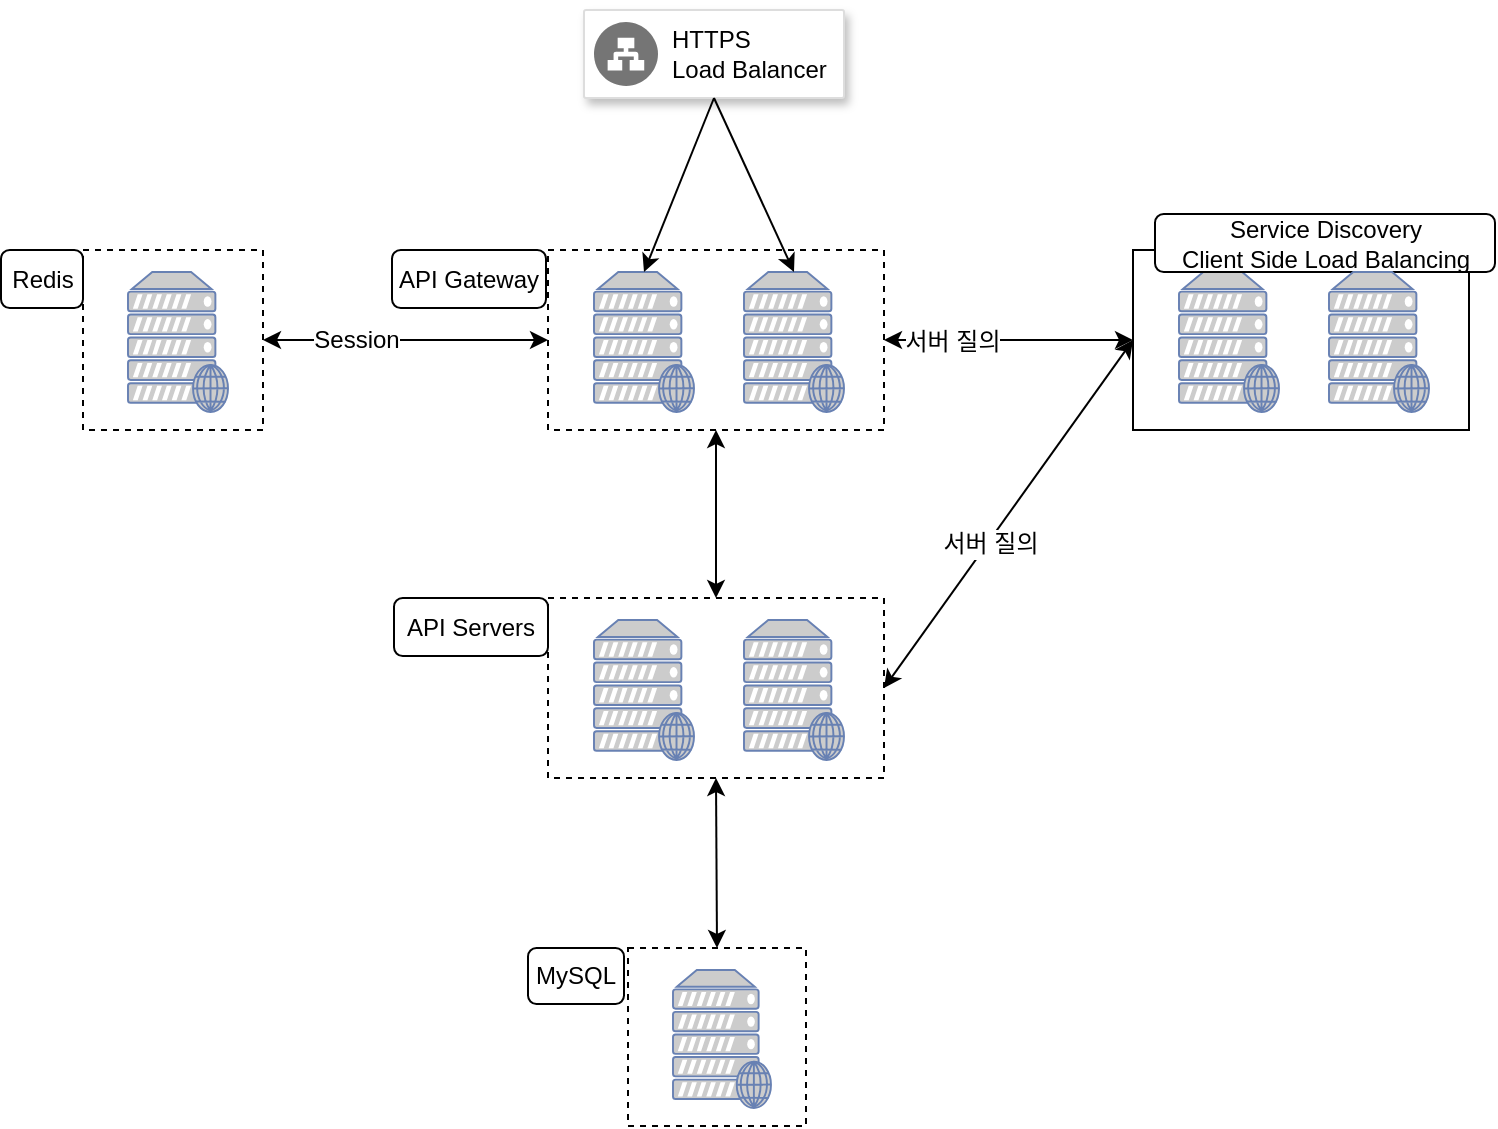 <mxfile version="11.2.8" type="github" pages="1"><diagram id="opWKcaCTzpE7Nhwgd2wz" name="Page-1"><mxGraphModel dx="1008" dy="531" grid="1" gridSize="10" guides="1" tooltips="1" connect="1" arrows="1" fold="1" page="1" pageScale="1" pageWidth="827" pageHeight="1169" math="0" shadow="0"><root><mxCell id="0"/><mxCell id="1" parent="0"/><mxCell id="PzFYDr_OStBES6LdzA0i-1" value="" style="strokeColor=#dddddd;fillColor=#ffffff;shadow=1;strokeWidth=1;rounded=1;absoluteArcSize=1;arcSize=2;" vertex="1" parent="1"><mxGeometry x="305" y="120" width="130" height="44" as="geometry"/></mxCell><mxCell id="PzFYDr_OStBES6LdzA0i-2" value="HTTPS&#10;Load Balancer" style="dashed=0;connectable=0;html=1;fillColor=#757575;strokeColor=none;shape=mxgraph.gcp2.network_load_balancer;part=1;labelPosition=right;verticalLabelPosition=middle;align=left;verticalAlign=middle;spacingLeft=5;fontColor=#000000;fontSize=12;" vertex="1" parent="PzFYDr_OStBES6LdzA0i-1"><mxGeometry y="0.5" width="32" height="32" relative="1" as="geometry"><mxPoint x="5" y="-16" as="offset"/></mxGeometry></mxCell><mxCell id="PzFYDr_OStBES6LdzA0i-9" value="" style="rounded=0;whiteSpace=wrap;html=1;dashed=1;" vertex="1" parent="1"><mxGeometry x="287" y="240" width="168" height="90" as="geometry"/></mxCell><mxCell id="PzFYDr_OStBES6LdzA0i-7" value="" style="fontColor=#0066CC;verticalAlign=top;verticalLabelPosition=bottom;labelPosition=center;align=center;html=1;outlineConnect=0;fillColor=#CCCCCC;strokeColor=#6881B3;gradientColor=none;gradientDirection=north;strokeWidth=2;shape=mxgraph.networks.web_server;" vertex="1" parent="1"><mxGeometry x="310" y="251" width="50" height="70" as="geometry"/></mxCell><mxCell id="PzFYDr_OStBES6LdzA0i-10" value="API Gateway" style="rounded=1;whiteSpace=wrap;html=1;" vertex="1" parent="1"><mxGeometry x="209" y="240" width="77" height="29" as="geometry"/></mxCell><mxCell id="PzFYDr_OStBES6LdzA0i-12" value="" style="fontColor=#0066CC;verticalAlign=top;verticalLabelPosition=bottom;labelPosition=center;align=center;html=1;outlineConnect=0;fillColor=#CCCCCC;strokeColor=#6881B3;gradientColor=none;gradientDirection=north;strokeWidth=2;shape=mxgraph.networks.web_server;" vertex="1" parent="1"><mxGeometry x="385" y="251" width="50" height="70" as="geometry"/></mxCell><mxCell id="PzFYDr_OStBES6LdzA0i-13" value="" style="endArrow=classic;html=1;entryX=0.5;entryY=0;entryDx=0;entryDy=0;entryPerimeter=0;" edge="1" parent="1" target="PzFYDr_OStBES6LdzA0i-7"><mxGeometry width="50" height="50" relative="1" as="geometry"><mxPoint x="370" y="164" as="sourcePoint"/><mxPoint x="200" y="30" as="targetPoint"/></mxGeometry></mxCell><mxCell id="PzFYDr_OStBES6LdzA0i-14" value="" style="endArrow=classic;html=1;entryX=0.5;entryY=0;entryDx=0;entryDy=0;entryPerimeter=0;exitX=0.5;exitY=1;exitDx=0;exitDy=0;" edge="1" parent="1" source="PzFYDr_OStBES6LdzA0i-1" target="PzFYDr_OStBES6LdzA0i-12"><mxGeometry width="50" height="50" relative="1" as="geometry"><mxPoint x="370" y="160" as="sourcePoint"/><mxPoint x="220" y="250" as="targetPoint"/></mxGeometry></mxCell><mxCell id="PzFYDr_OStBES6LdzA0i-17" value="" style="rounded=0;whiteSpace=wrap;html=1;" vertex="1" parent="1"><mxGeometry x="579.5" y="240" width="168" height="90" as="geometry"/></mxCell><mxCell id="PzFYDr_OStBES6LdzA0i-18" value="" style="fontColor=#0066CC;verticalAlign=top;verticalLabelPosition=bottom;labelPosition=center;align=center;html=1;outlineConnect=0;fillColor=#CCCCCC;strokeColor=#6881B3;gradientColor=none;gradientDirection=north;strokeWidth=2;shape=mxgraph.networks.web_server;" vertex="1" parent="1"><mxGeometry x="602.5" y="251" width="50" height="70" as="geometry"/></mxCell><mxCell id="PzFYDr_OStBES6LdzA0i-19" value="Service Discovery&lt;br&gt;Client Side Load Balancing" style="rounded=1;whiteSpace=wrap;html=1;" vertex="1" parent="1"><mxGeometry x="590.5" y="222" width="170" height="29" as="geometry"/></mxCell><mxCell id="PzFYDr_OStBES6LdzA0i-20" value="" style="fontColor=#0066CC;verticalAlign=top;verticalLabelPosition=bottom;labelPosition=center;align=center;html=1;outlineConnect=0;fillColor=#CCCCCC;strokeColor=#6881B3;gradientColor=none;gradientDirection=north;strokeWidth=2;shape=mxgraph.networks.web_server;" vertex="1" parent="1"><mxGeometry x="677.5" y="251" width="50" height="70" as="geometry"/></mxCell><mxCell id="PzFYDr_OStBES6LdzA0i-25" value="" style="endArrow=classic;startArrow=classic;html=1;entryX=1;entryY=0.5;entryDx=0;entryDy=0;exitX=0;exitY=0.5;exitDx=0;exitDy=0;" edge="1" parent="1" source="PzFYDr_OStBES6LdzA0i-17" target="PzFYDr_OStBES6LdzA0i-9"><mxGeometry width="50" height="50" relative="1" as="geometry"><mxPoint x="140" y="360" as="sourcePoint"/><mxPoint x="190" y="310" as="targetPoint"/></mxGeometry></mxCell><mxCell id="PzFYDr_OStBES6LdzA0i-41" value="서버 질의" style="text;html=1;resizable=0;points=[];align=center;verticalAlign=middle;labelBackgroundColor=#ffffff;" vertex="1" connectable="0" parent="PzFYDr_OStBES6LdzA0i-25"><mxGeometry x="0.459" y="1" relative="1" as="geometry"><mxPoint as="offset"/></mxGeometry></mxCell><mxCell id="PzFYDr_OStBES6LdzA0i-26" value="" style="rounded=0;whiteSpace=wrap;html=1;dashed=1;" vertex="1" parent="1"><mxGeometry x="287" y="414" width="168" height="90" as="geometry"/></mxCell><mxCell id="PzFYDr_OStBES6LdzA0i-27" value="" style="fontColor=#0066CC;verticalAlign=top;verticalLabelPosition=bottom;labelPosition=center;align=center;html=1;outlineConnect=0;fillColor=#CCCCCC;strokeColor=#6881B3;gradientColor=none;gradientDirection=north;strokeWidth=2;shape=mxgraph.networks.web_server;" vertex="1" parent="1"><mxGeometry x="310" y="425" width="50" height="70" as="geometry"/></mxCell><mxCell id="PzFYDr_OStBES6LdzA0i-28" value="API Servers" style="rounded=1;whiteSpace=wrap;html=1;" vertex="1" parent="1"><mxGeometry x="210" y="414" width="77" height="29" as="geometry"/></mxCell><mxCell id="PzFYDr_OStBES6LdzA0i-29" value="" style="fontColor=#0066CC;verticalAlign=top;verticalLabelPosition=bottom;labelPosition=center;align=center;html=1;outlineConnect=0;fillColor=#CCCCCC;strokeColor=#6881B3;gradientColor=none;gradientDirection=north;strokeWidth=2;shape=mxgraph.networks.web_server;" vertex="1" parent="1"><mxGeometry x="385" y="425" width="50" height="70" as="geometry"/></mxCell><mxCell id="PzFYDr_OStBES6LdzA0i-30" value="" style="endArrow=classic;startArrow=classic;html=1;entryX=0.5;entryY=1;entryDx=0;entryDy=0;exitX=0.5;exitY=0;exitDx=0;exitDy=0;" edge="1" parent="1" source="PzFYDr_OStBES6LdzA0i-26" target="PzFYDr_OStBES6LdzA0i-9"><mxGeometry width="50" height="50" relative="1" as="geometry"><mxPoint x="589.5" y="295" as="sourcePoint"/><mxPoint x="465" y="295" as="targetPoint"/></mxGeometry></mxCell><mxCell id="PzFYDr_OStBES6LdzA0i-31" value="" style="endArrow=classic;startArrow=classic;html=1;entryX=1;entryY=0.5;entryDx=0;entryDy=0;exitX=0;exitY=0.5;exitDx=0;exitDy=0;" edge="1" parent="1" source="PzFYDr_OStBES6LdzA0i-17" target="PzFYDr_OStBES6LdzA0i-26"><mxGeometry width="50" height="50" relative="1" as="geometry"><mxPoint x="381" y="450.0" as="sourcePoint"/><mxPoint x="381" y="340.0" as="targetPoint"/></mxGeometry></mxCell><mxCell id="PzFYDr_OStBES6LdzA0i-42" value="서버 질의" style="text;html=1;resizable=0;points=[];align=center;verticalAlign=middle;labelBackgroundColor=#ffffff;" vertex="1" connectable="0" parent="PzFYDr_OStBES6LdzA0i-31"><mxGeometry x="0.171" relative="1" as="geometry"><mxPoint x="1" as="offset"/></mxGeometry></mxCell><mxCell id="PzFYDr_OStBES6LdzA0i-32" value="" style="rounded=0;whiteSpace=wrap;html=1;dashed=1;" vertex="1" parent="1"><mxGeometry x="54.5" y="240" width="90" height="90" as="geometry"/></mxCell><mxCell id="PzFYDr_OStBES6LdzA0i-33" value="" style="fontColor=#0066CC;verticalAlign=top;verticalLabelPosition=bottom;labelPosition=center;align=center;html=1;outlineConnect=0;fillColor=#CCCCCC;strokeColor=#6881B3;gradientColor=none;gradientDirection=north;strokeWidth=2;shape=mxgraph.networks.web_server;" vertex="1" parent="1"><mxGeometry x="77" y="251" width="50" height="70" as="geometry"/></mxCell><mxCell id="PzFYDr_OStBES6LdzA0i-34" value="Redis" style="rounded=1;whiteSpace=wrap;html=1;" vertex="1" parent="1"><mxGeometry x="13.5" y="240" width="41" height="29" as="geometry"/></mxCell><mxCell id="PzFYDr_OStBES6LdzA0i-36" value="" style="rounded=0;whiteSpace=wrap;html=1;dashed=1;" vertex="1" parent="1"><mxGeometry x="327" y="589" width="89" height="89" as="geometry"/></mxCell><mxCell id="PzFYDr_OStBES6LdzA0i-37" value="" style="fontColor=#0066CC;verticalAlign=top;verticalLabelPosition=bottom;labelPosition=center;align=center;html=1;outlineConnect=0;fillColor=#CCCCCC;strokeColor=#6881B3;gradientColor=none;gradientDirection=north;strokeWidth=2;shape=mxgraph.networks.web_server;" vertex="1" parent="1"><mxGeometry x="349.5" y="600" width="49" height="69" as="geometry"/></mxCell><mxCell id="PzFYDr_OStBES6LdzA0i-38" value="MySQL" style="rounded=1;whiteSpace=wrap;html=1;" vertex="1" parent="1"><mxGeometry x="277" y="589" width="48" height="28" as="geometry"/></mxCell><mxCell id="PzFYDr_OStBES6LdzA0i-39" value="" style="endArrow=classic;startArrow=classic;html=1;entryX=0;entryY=0.5;entryDx=0;entryDy=0;exitX=1;exitY=0.5;exitDx=0;exitDy=0;" edge="1" parent="1" source="PzFYDr_OStBES6LdzA0i-32" target="PzFYDr_OStBES6LdzA0i-9"><mxGeometry width="50" height="50" relative="1" as="geometry"><mxPoint x="130" y="230" as="sourcePoint"/><mxPoint x="180" y="180" as="targetPoint"/></mxGeometry></mxCell><mxCell id="PzFYDr_OStBES6LdzA0i-40" value="Session" style="text;html=1;resizable=0;points=[];align=center;verticalAlign=middle;labelBackgroundColor=#ffffff;" vertex="1" connectable="0" parent="PzFYDr_OStBES6LdzA0i-39"><mxGeometry x="-0.349" relative="1" as="geometry"><mxPoint as="offset"/></mxGeometry></mxCell><mxCell id="PzFYDr_OStBES6LdzA0i-43" value="" style="endArrow=classic;startArrow=classic;html=1;entryX=0.5;entryY=1;entryDx=0;entryDy=0;exitX=0.5;exitY=0;exitDx=0;exitDy=0;" edge="1" parent="1" source="PzFYDr_OStBES6LdzA0i-36" target="PzFYDr_OStBES6LdzA0i-26"><mxGeometry width="50" height="50" relative="1" as="geometry"><mxPoint x="381" y="450.0" as="sourcePoint"/><mxPoint x="381" y="340.0" as="targetPoint"/></mxGeometry></mxCell></root></mxGraphModel></diagram></mxfile>